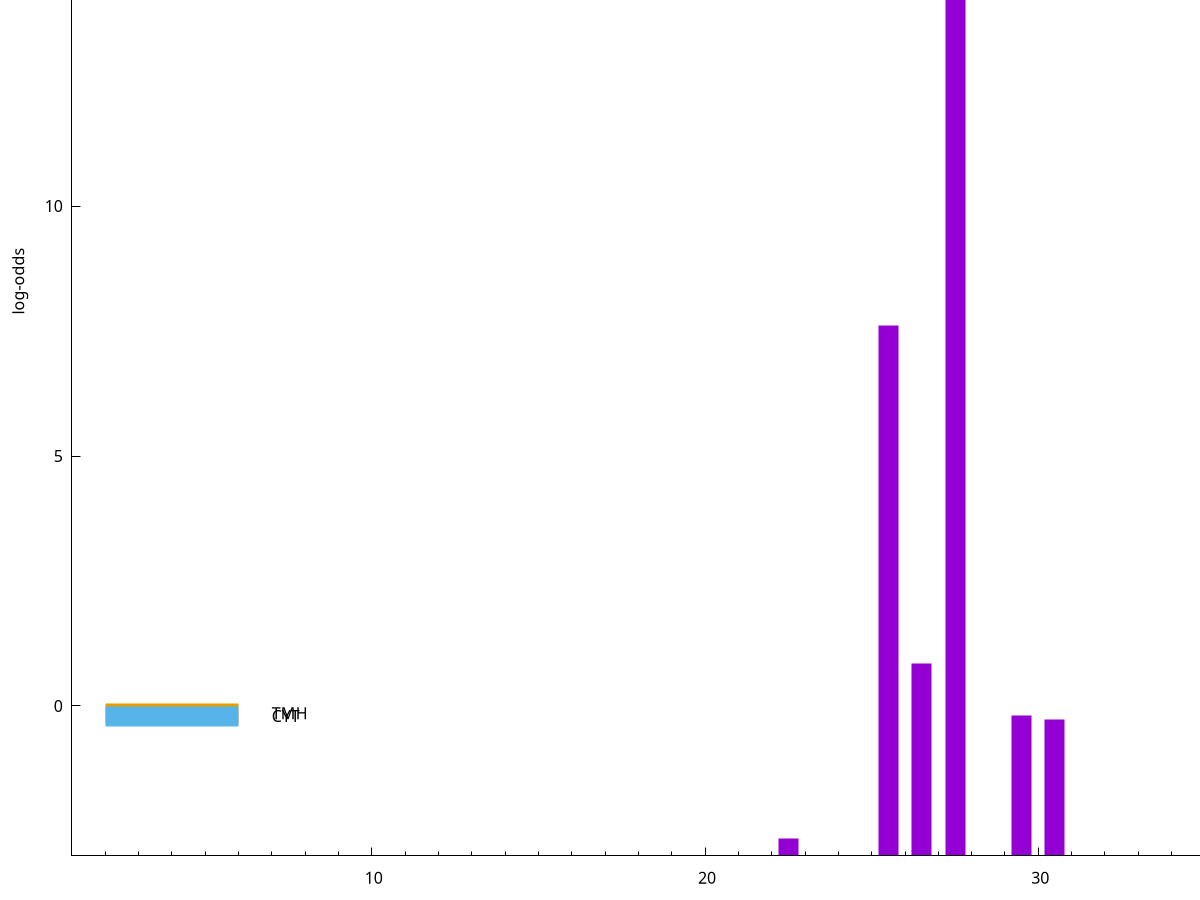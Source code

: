 set title "LipoP predictions for SRR5666568.gff"
set size 2., 1.4
set xrange [1:70] 
set mxtics 10
set yrange [-3:20]
set y2range [0:23]
set ylabel "log-odds"
set term postscript eps color solid "Helvetica" 30
set output "SRR5666568.gff410.eps"
set arrow from 2,16.1237 to 6,16.1237 nohead lt 1 lw 20
set label "SpI" at 7,16.1237
set arrow from 2,-0.146331 to 6,-0.146331 nohead lt 4 lw 20
set label "TMH" at 7,-0.146331
set arrow from 2,-0.200913 to 6,-0.200913 nohead lt 3 lw 20
set label "CYT" at 7,-0.200913
set arrow from 2,16.1237 to 6,16.1237 nohead lt 1 lw 20
set label "SpI" at 7,16.1237
# NOTE: The scores below are the log-odds scores with the threshold
# NOTE: subtracted (a hack to make gnuplot make the histogram all
# NOTE: look nice).
plot "-" axes x1y2 title "" with impulses lt 1 lw 20
27.500000 19.119700
25.500000 10.604800
26.500000 3.843172
29.500000 2.806252
30.500000 2.720831
22.500000 0.338900
e
exit

